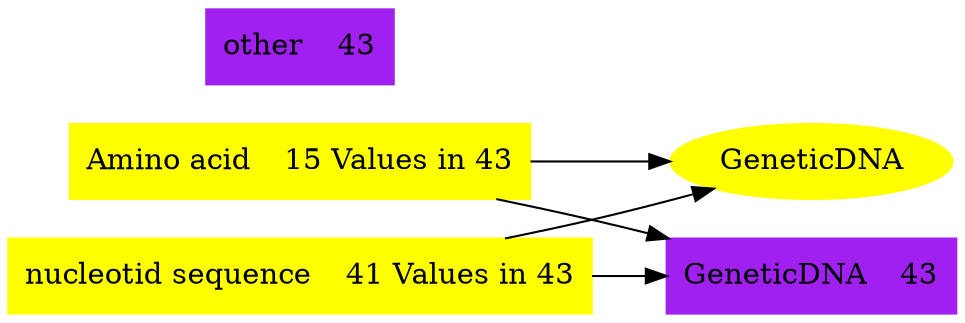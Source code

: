 
    digraph sdsu {
	size="36,36";
   rankdir=LR
	node [color=yellow, style=filled];
    "GeneticDNA"
  node [shape=record, color=yellow, style=filled];
 "Amino acid" [label="{ Amino acid | 15 Values in 43  }"]
"nucleotid sequence" [label="{ nucleotid sequence | 41 Values in 43  }"]
node [color=purple, style=filled]; 
node [shape=record]; 
 "record" [label="{<f0> GeneticDNA | 43}"] 
 "r_other" [label="{<f0> other | 43}"] 
 # relation from categories to domain
 "Amino acid" -> "GeneticDNA" 
 "nucleotid sequence" -> "GeneticDNA" 
# relation from categories to records
 "Amino acid" -> "record" 
 "nucleotid sequence" -> "record" 
}
